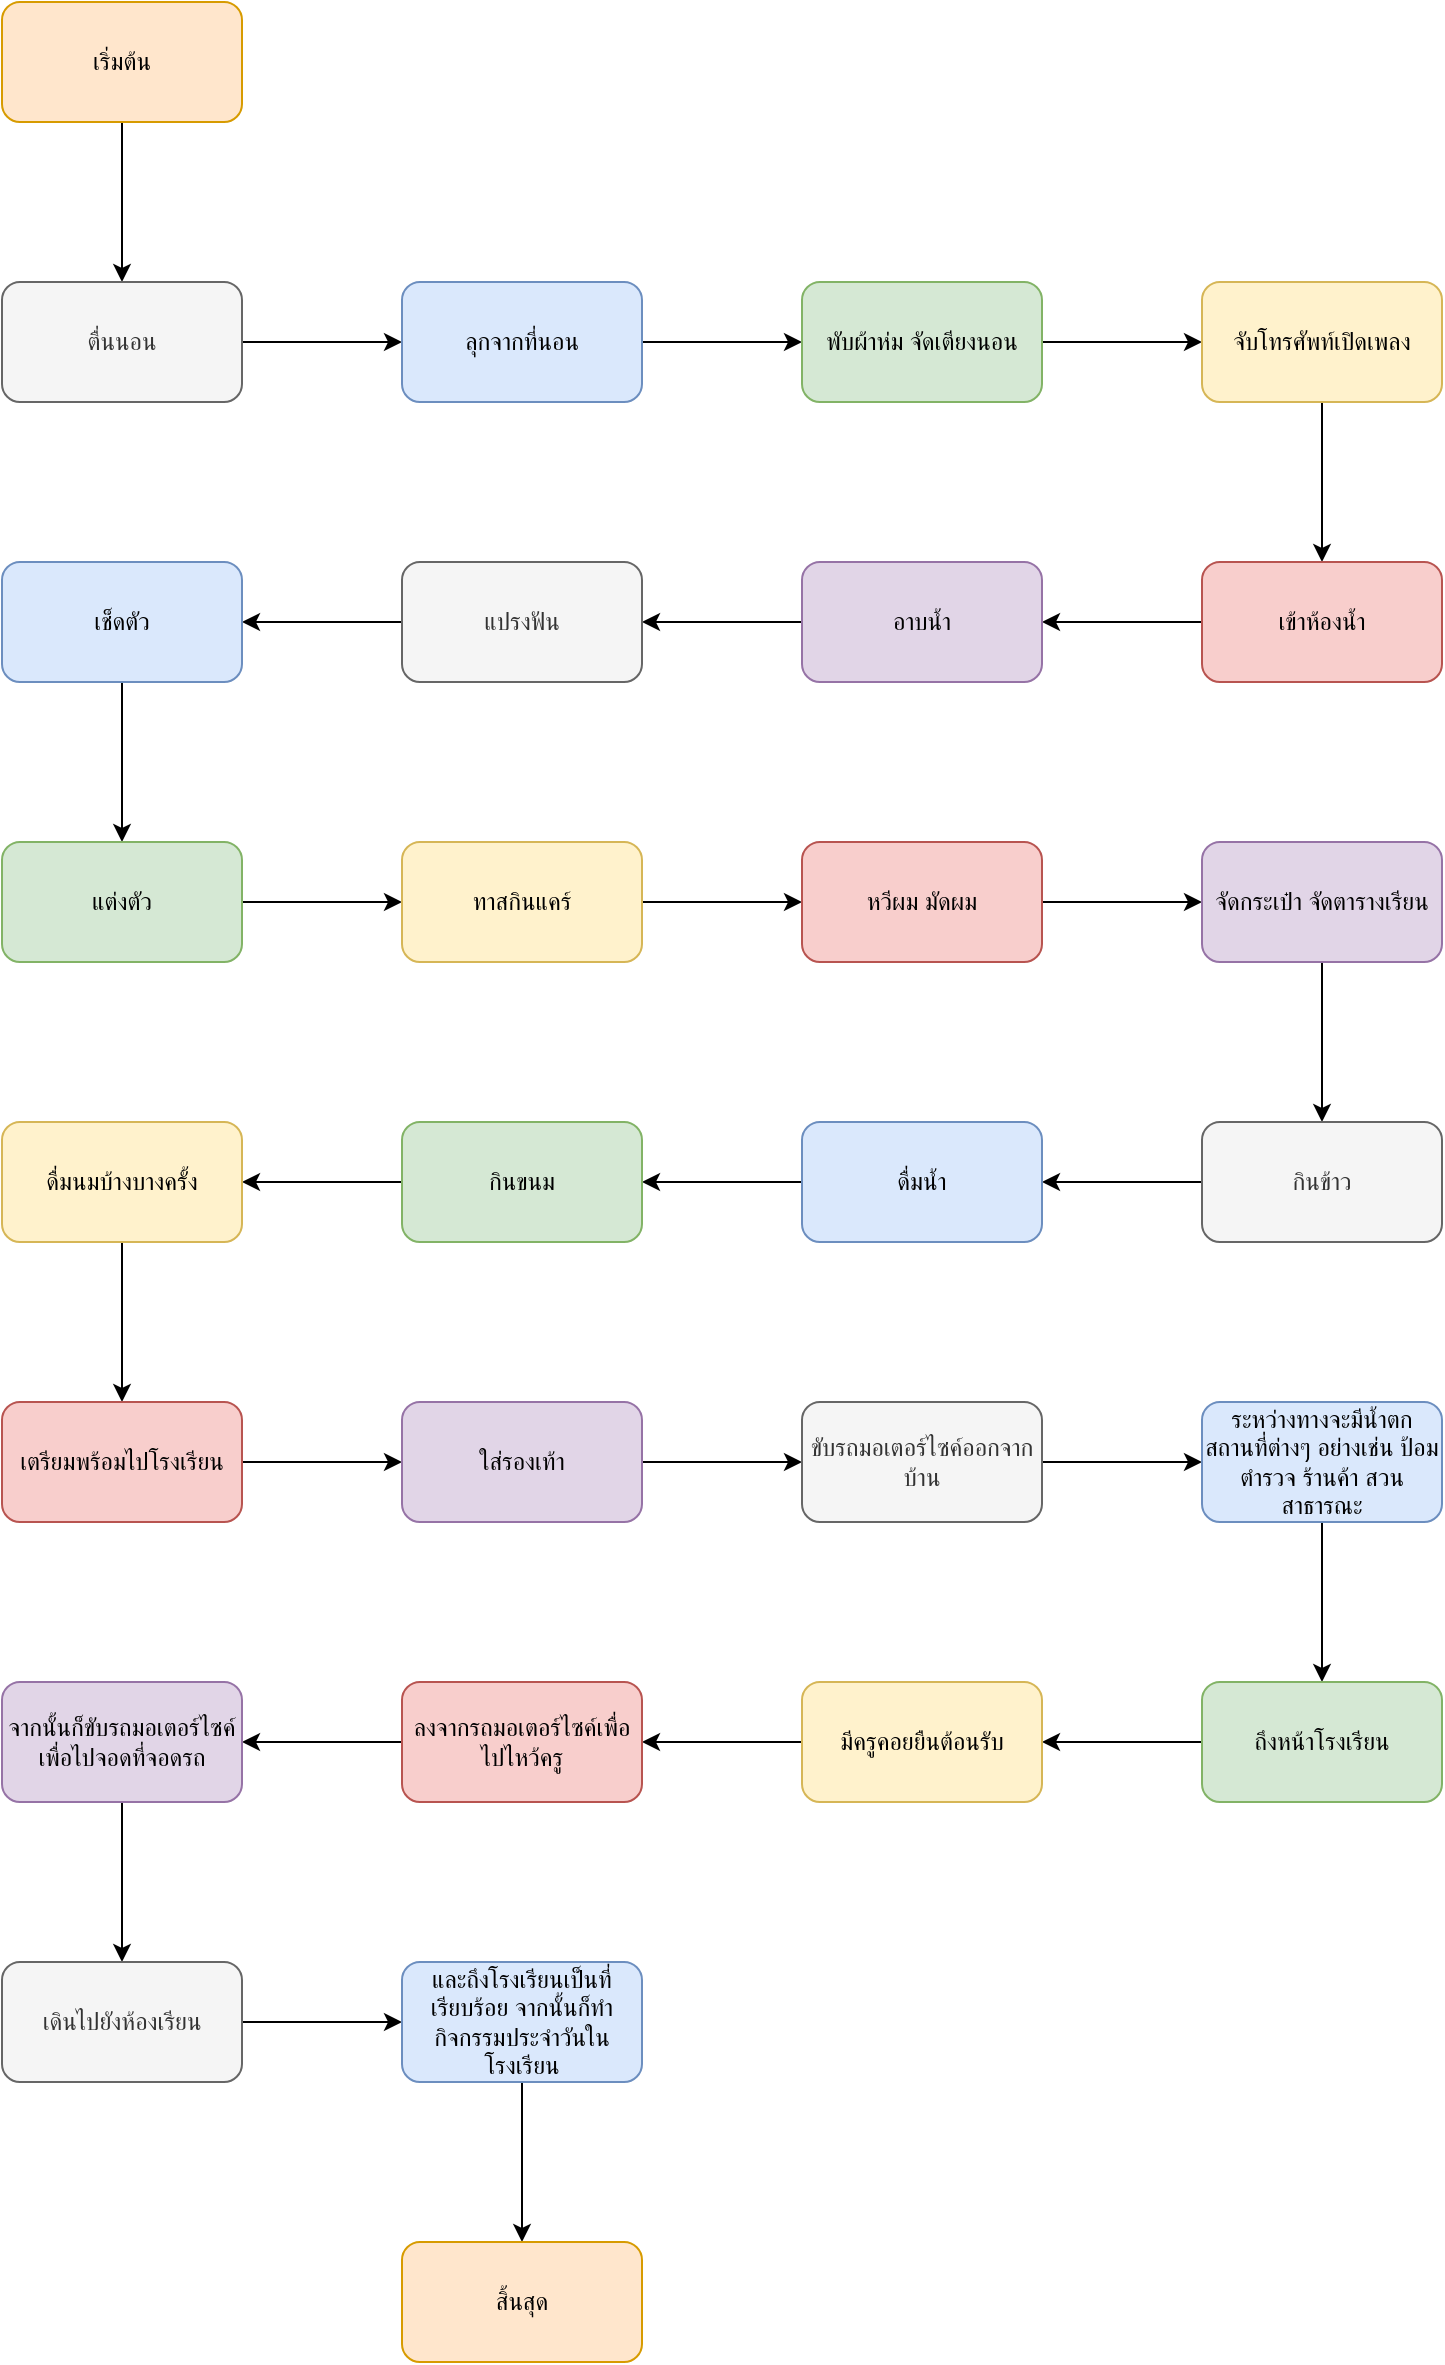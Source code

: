 <mxfile version="20.6.0" type="github">
  <diagram id="p-s0YgaWZhXXMR0eOVGg" name="หน้า-1">
    <mxGraphModel dx="1447" dy="790" grid="1" gridSize="10" guides="1" tooltips="1" connect="1" arrows="1" fold="1" page="1" pageScale="1" pageWidth="827" pageHeight="1169" math="0" shadow="0">
      <root>
        <mxCell id="0" />
        <mxCell id="1" parent="0" />
        <mxCell id="9TROFiktMzXGWwMeYh6z-3" value="" style="edgeStyle=orthogonalEdgeStyle;rounded=0;orthogonalLoop=1;jettySize=auto;html=1;" edge="1" parent="1" source="9TROFiktMzXGWwMeYh6z-1" target="9TROFiktMzXGWwMeYh6z-2">
          <mxGeometry relative="1" as="geometry" />
        </mxCell>
        <mxCell id="9TROFiktMzXGWwMeYh6z-1" value="เริ่มต้น" style="rounded=1;whiteSpace=wrap;html=1;fillColor=#ffe6cc;strokeColor=#d79b00;" vertex="1" parent="1">
          <mxGeometry x="60" y="50" width="120" height="60" as="geometry" />
        </mxCell>
        <mxCell id="9TROFiktMzXGWwMeYh6z-5" value="" style="edgeStyle=orthogonalEdgeStyle;rounded=0;orthogonalLoop=1;jettySize=auto;html=1;" edge="1" parent="1" source="9TROFiktMzXGWwMeYh6z-2" target="9TROFiktMzXGWwMeYh6z-4">
          <mxGeometry relative="1" as="geometry" />
        </mxCell>
        <mxCell id="9TROFiktMzXGWwMeYh6z-2" value="ตื่นนอน" style="whiteSpace=wrap;html=1;rounded=1;fillColor=#f5f5f5;fontColor=#333333;strokeColor=#666666;" vertex="1" parent="1">
          <mxGeometry x="60" y="190" width="120" height="60" as="geometry" />
        </mxCell>
        <mxCell id="9TROFiktMzXGWwMeYh6z-7" value="" style="edgeStyle=orthogonalEdgeStyle;rounded=0;orthogonalLoop=1;jettySize=auto;html=1;" edge="1" parent="1" source="9TROFiktMzXGWwMeYh6z-4" target="9TROFiktMzXGWwMeYh6z-6">
          <mxGeometry relative="1" as="geometry" />
        </mxCell>
        <mxCell id="9TROFiktMzXGWwMeYh6z-4" value="ลุกจากที่นอน" style="whiteSpace=wrap;html=1;rounded=1;fillColor=#dae8fc;strokeColor=#6c8ebf;" vertex="1" parent="1">
          <mxGeometry x="260" y="190" width="120" height="60" as="geometry" />
        </mxCell>
        <mxCell id="9TROFiktMzXGWwMeYh6z-9" value="" style="edgeStyle=orthogonalEdgeStyle;rounded=0;orthogonalLoop=1;jettySize=auto;html=1;" edge="1" parent="1" source="9TROFiktMzXGWwMeYh6z-6" target="9TROFiktMzXGWwMeYh6z-8">
          <mxGeometry relative="1" as="geometry" />
        </mxCell>
        <mxCell id="9TROFiktMzXGWwMeYh6z-6" value="พับผ้าห่ม จัดเตียงนอน" style="whiteSpace=wrap;html=1;rounded=1;fillColor=#d5e8d4;strokeColor=#82b366;" vertex="1" parent="1">
          <mxGeometry x="460" y="190" width="120" height="60" as="geometry" />
        </mxCell>
        <mxCell id="9TROFiktMzXGWwMeYh6z-11" value="" style="edgeStyle=orthogonalEdgeStyle;rounded=0;orthogonalLoop=1;jettySize=auto;html=1;" edge="1" parent="1" source="9TROFiktMzXGWwMeYh6z-8" target="9TROFiktMzXGWwMeYh6z-10">
          <mxGeometry relative="1" as="geometry" />
        </mxCell>
        <mxCell id="9TROFiktMzXGWwMeYh6z-8" value="จับโทรศัพท์เปิดเพลง" style="whiteSpace=wrap;html=1;rounded=1;fillColor=#fff2cc;strokeColor=#d6b656;" vertex="1" parent="1">
          <mxGeometry x="660" y="190" width="120" height="60" as="geometry" />
        </mxCell>
        <mxCell id="9TROFiktMzXGWwMeYh6z-13" value="" style="edgeStyle=orthogonalEdgeStyle;rounded=0;orthogonalLoop=1;jettySize=auto;html=1;" edge="1" parent="1" source="9TROFiktMzXGWwMeYh6z-10" target="9TROFiktMzXGWwMeYh6z-12">
          <mxGeometry relative="1" as="geometry" />
        </mxCell>
        <mxCell id="9TROFiktMzXGWwMeYh6z-10" value="เข้าห้องน้ำ" style="whiteSpace=wrap;html=1;rounded=1;fillColor=#f8cecc;strokeColor=#b85450;" vertex="1" parent="1">
          <mxGeometry x="660" y="330" width="120" height="60" as="geometry" />
        </mxCell>
        <mxCell id="9TROFiktMzXGWwMeYh6z-15" value="" style="edgeStyle=orthogonalEdgeStyle;rounded=0;orthogonalLoop=1;jettySize=auto;html=1;" edge="1" parent="1" source="9TROFiktMzXGWwMeYh6z-12" target="9TROFiktMzXGWwMeYh6z-14">
          <mxGeometry relative="1" as="geometry" />
        </mxCell>
        <mxCell id="9TROFiktMzXGWwMeYh6z-12" value="อาบน้ำ" style="whiteSpace=wrap;html=1;rounded=1;fillColor=#e1d5e7;strokeColor=#9673a6;" vertex="1" parent="1">
          <mxGeometry x="460" y="330" width="120" height="60" as="geometry" />
        </mxCell>
        <mxCell id="9TROFiktMzXGWwMeYh6z-17" value="" style="edgeStyle=orthogonalEdgeStyle;rounded=0;orthogonalLoop=1;jettySize=auto;html=1;" edge="1" parent="1" source="9TROFiktMzXGWwMeYh6z-14" target="9TROFiktMzXGWwMeYh6z-16">
          <mxGeometry relative="1" as="geometry" />
        </mxCell>
        <mxCell id="9TROFiktMzXGWwMeYh6z-14" value="แปรงฟัน" style="whiteSpace=wrap;html=1;rounded=1;fillColor=#f5f5f5;fontColor=#333333;strokeColor=#666666;" vertex="1" parent="1">
          <mxGeometry x="260" y="330" width="120" height="60" as="geometry" />
        </mxCell>
        <mxCell id="9TROFiktMzXGWwMeYh6z-19" value="" style="edgeStyle=orthogonalEdgeStyle;rounded=0;orthogonalLoop=1;jettySize=auto;html=1;" edge="1" parent="1" source="9TROFiktMzXGWwMeYh6z-16" target="9TROFiktMzXGWwMeYh6z-18">
          <mxGeometry relative="1" as="geometry" />
        </mxCell>
        <mxCell id="9TROFiktMzXGWwMeYh6z-16" value="เช็ดตัว" style="whiteSpace=wrap;html=1;rounded=1;fillColor=#dae8fc;strokeColor=#6c8ebf;" vertex="1" parent="1">
          <mxGeometry x="60" y="330" width="120" height="60" as="geometry" />
        </mxCell>
        <mxCell id="9TROFiktMzXGWwMeYh6z-21" value="" style="edgeStyle=orthogonalEdgeStyle;rounded=0;orthogonalLoop=1;jettySize=auto;html=1;" edge="1" parent="1" source="9TROFiktMzXGWwMeYh6z-18" target="9TROFiktMzXGWwMeYh6z-20">
          <mxGeometry relative="1" as="geometry" />
        </mxCell>
        <mxCell id="9TROFiktMzXGWwMeYh6z-18" value="แต่งตัว" style="whiteSpace=wrap;html=1;rounded=1;fillColor=#d5e8d4;strokeColor=#82b366;" vertex="1" parent="1">
          <mxGeometry x="60" y="470" width="120" height="60" as="geometry" />
        </mxCell>
        <mxCell id="9TROFiktMzXGWwMeYh6z-23" value="" style="edgeStyle=orthogonalEdgeStyle;rounded=0;orthogonalLoop=1;jettySize=auto;html=1;" edge="1" parent="1" source="9TROFiktMzXGWwMeYh6z-20" target="9TROFiktMzXGWwMeYh6z-22">
          <mxGeometry relative="1" as="geometry" />
        </mxCell>
        <mxCell id="9TROFiktMzXGWwMeYh6z-20" value="ทาสกินแคร์" style="whiteSpace=wrap;html=1;rounded=1;fillColor=#fff2cc;strokeColor=#d6b656;" vertex="1" parent="1">
          <mxGeometry x="260" y="470" width="120" height="60" as="geometry" />
        </mxCell>
        <mxCell id="9TROFiktMzXGWwMeYh6z-25" value="" style="edgeStyle=orthogonalEdgeStyle;rounded=0;orthogonalLoop=1;jettySize=auto;html=1;" edge="1" parent="1" source="9TROFiktMzXGWwMeYh6z-22" target="9TROFiktMzXGWwMeYh6z-24">
          <mxGeometry relative="1" as="geometry" />
        </mxCell>
        <mxCell id="9TROFiktMzXGWwMeYh6z-22" value="หวีผม มัดผม" style="whiteSpace=wrap;html=1;rounded=1;fillColor=#f8cecc;strokeColor=#b85450;" vertex="1" parent="1">
          <mxGeometry x="460" y="470" width="120" height="60" as="geometry" />
        </mxCell>
        <mxCell id="9TROFiktMzXGWwMeYh6z-27" value="" style="edgeStyle=orthogonalEdgeStyle;rounded=0;orthogonalLoop=1;jettySize=auto;html=1;" edge="1" parent="1" source="9TROFiktMzXGWwMeYh6z-24" target="9TROFiktMzXGWwMeYh6z-26">
          <mxGeometry relative="1" as="geometry" />
        </mxCell>
        <mxCell id="9TROFiktMzXGWwMeYh6z-24" value="จัดกระเป๋า จัดตารางเรียน" style="whiteSpace=wrap;html=1;rounded=1;fillColor=#e1d5e7;strokeColor=#9673a6;" vertex="1" parent="1">
          <mxGeometry x="660" y="470" width="120" height="60" as="geometry" />
        </mxCell>
        <mxCell id="9TROFiktMzXGWwMeYh6z-29" value="" style="edgeStyle=orthogonalEdgeStyle;rounded=0;orthogonalLoop=1;jettySize=auto;html=1;" edge="1" parent="1" source="9TROFiktMzXGWwMeYh6z-26" target="9TROFiktMzXGWwMeYh6z-28">
          <mxGeometry relative="1" as="geometry" />
        </mxCell>
        <mxCell id="9TROFiktMzXGWwMeYh6z-26" value="กินข้าว" style="whiteSpace=wrap;html=1;rounded=1;fillColor=#f5f5f5;fontColor=#333333;strokeColor=#666666;" vertex="1" parent="1">
          <mxGeometry x="660" y="610" width="120" height="60" as="geometry" />
        </mxCell>
        <mxCell id="9TROFiktMzXGWwMeYh6z-31" value="" style="edgeStyle=orthogonalEdgeStyle;rounded=0;orthogonalLoop=1;jettySize=auto;html=1;" edge="1" parent="1" source="9TROFiktMzXGWwMeYh6z-28" target="9TROFiktMzXGWwMeYh6z-30">
          <mxGeometry relative="1" as="geometry" />
        </mxCell>
        <mxCell id="9TROFiktMzXGWwMeYh6z-28" value="ดื่มน้ำ" style="whiteSpace=wrap;html=1;rounded=1;fillColor=#dae8fc;strokeColor=#6c8ebf;" vertex="1" parent="1">
          <mxGeometry x="460" y="610" width="120" height="60" as="geometry" />
        </mxCell>
        <mxCell id="9TROFiktMzXGWwMeYh6z-33" value="" style="edgeStyle=orthogonalEdgeStyle;rounded=0;orthogonalLoop=1;jettySize=auto;html=1;" edge="1" parent="1" source="9TROFiktMzXGWwMeYh6z-30" target="9TROFiktMzXGWwMeYh6z-32">
          <mxGeometry relative="1" as="geometry" />
        </mxCell>
        <mxCell id="9TROFiktMzXGWwMeYh6z-30" value="กินขนม" style="whiteSpace=wrap;html=1;rounded=1;fillColor=#d5e8d4;strokeColor=#82b366;" vertex="1" parent="1">
          <mxGeometry x="260" y="610" width="120" height="60" as="geometry" />
        </mxCell>
        <mxCell id="9TROFiktMzXGWwMeYh6z-35" value="" style="edgeStyle=orthogonalEdgeStyle;rounded=0;orthogonalLoop=1;jettySize=auto;html=1;" edge="1" parent="1" source="9TROFiktMzXGWwMeYh6z-32" target="9TROFiktMzXGWwMeYh6z-34">
          <mxGeometry relative="1" as="geometry" />
        </mxCell>
        <mxCell id="9TROFiktMzXGWwMeYh6z-32" value="ดื่มนมบ้างบางครั้ง" style="whiteSpace=wrap;html=1;rounded=1;fillColor=#fff2cc;strokeColor=#d6b656;" vertex="1" parent="1">
          <mxGeometry x="60" y="610" width="120" height="60" as="geometry" />
        </mxCell>
        <mxCell id="9TROFiktMzXGWwMeYh6z-37" value="" style="edgeStyle=orthogonalEdgeStyle;rounded=0;orthogonalLoop=1;jettySize=auto;html=1;" edge="1" parent="1" source="9TROFiktMzXGWwMeYh6z-34" target="9TROFiktMzXGWwMeYh6z-36">
          <mxGeometry relative="1" as="geometry" />
        </mxCell>
        <mxCell id="9TROFiktMzXGWwMeYh6z-34" value="เตรียมพร้อมไปโรงเรียน" style="whiteSpace=wrap;html=1;rounded=1;fillColor=#f8cecc;strokeColor=#b85450;" vertex="1" parent="1">
          <mxGeometry x="60" y="750" width="120" height="60" as="geometry" />
        </mxCell>
        <mxCell id="9TROFiktMzXGWwMeYh6z-39" value="" style="edgeStyle=orthogonalEdgeStyle;rounded=0;orthogonalLoop=1;jettySize=auto;html=1;" edge="1" parent="1" source="9TROFiktMzXGWwMeYh6z-36" target="9TROFiktMzXGWwMeYh6z-38">
          <mxGeometry relative="1" as="geometry" />
        </mxCell>
        <mxCell id="9TROFiktMzXGWwMeYh6z-36" value="ใส่รองเท้า" style="whiteSpace=wrap;html=1;rounded=1;fillColor=#e1d5e7;strokeColor=#9673a6;" vertex="1" parent="1">
          <mxGeometry x="260" y="750" width="120" height="60" as="geometry" />
        </mxCell>
        <mxCell id="9TROFiktMzXGWwMeYh6z-41" value="" style="edgeStyle=orthogonalEdgeStyle;rounded=0;orthogonalLoop=1;jettySize=auto;html=1;" edge="1" parent="1" source="9TROFiktMzXGWwMeYh6z-38" target="9TROFiktMzXGWwMeYh6z-40">
          <mxGeometry relative="1" as="geometry" />
        </mxCell>
        <mxCell id="9TROFiktMzXGWwMeYh6z-38" value="ขับรถมอเตอร์ไซค์ออกจากบ้าน" style="whiteSpace=wrap;html=1;rounded=1;fillColor=#f5f5f5;fontColor=#333333;strokeColor=#666666;" vertex="1" parent="1">
          <mxGeometry x="460" y="750" width="120" height="60" as="geometry" />
        </mxCell>
        <mxCell id="9TROFiktMzXGWwMeYh6z-43" value="" style="edgeStyle=orthogonalEdgeStyle;rounded=0;orthogonalLoop=1;jettySize=auto;html=1;" edge="1" parent="1" source="9TROFiktMzXGWwMeYh6z-40" target="9TROFiktMzXGWwMeYh6z-42">
          <mxGeometry relative="1" as="geometry" />
        </mxCell>
        <mxCell id="9TROFiktMzXGWwMeYh6z-40" value="ระหว่างทางจะมีน้ำตก สถานที่ต่างๆ อย่างเช่น ป้อมตำรวจ ร้านค้า สวนสาธารณะ" style="whiteSpace=wrap;html=1;rounded=1;fillColor=#dae8fc;strokeColor=#6c8ebf;" vertex="1" parent="1">
          <mxGeometry x="660" y="750" width="120" height="60" as="geometry" />
        </mxCell>
        <mxCell id="9TROFiktMzXGWwMeYh6z-45" value="" style="edgeStyle=orthogonalEdgeStyle;rounded=0;orthogonalLoop=1;jettySize=auto;html=1;" edge="1" parent="1" source="9TROFiktMzXGWwMeYh6z-42" target="9TROFiktMzXGWwMeYh6z-44">
          <mxGeometry relative="1" as="geometry" />
        </mxCell>
        <mxCell id="9TROFiktMzXGWwMeYh6z-42" value="ถึงหน้าโรงเรียน" style="whiteSpace=wrap;html=1;rounded=1;fillColor=#d5e8d4;strokeColor=#82b366;" vertex="1" parent="1">
          <mxGeometry x="660" y="890" width="120" height="60" as="geometry" />
        </mxCell>
        <mxCell id="9TROFiktMzXGWwMeYh6z-55" value="" style="edgeStyle=orthogonalEdgeStyle;rounded=0;orthogonalLoop=1;jettySize=auto;html=1;" edge="1" parent="1" source="9TROFiktMzXGWwMeYh6z-44" target="9TROFiktMzXGWwMeYh6z-54">
          <mxGeometry relative="1" as="geometry" />
        </mxCell>
        <mxCell id="9TROFiktMzXGWwMeYh6z-44" value="มีครูคอยยืนต้อนรับ" style="whiteSpace=wrap;html=1;rounded=1;fillColor=#fff2cc;strokeColor=#d6b656;" vertex="1" parent="1">
          <mxGeometry x="460" y="890" width="120" height="60" as="geometry" />
        </mxCell>
        <mxCell id="9TROFiktMzXGWwMeYh6z-57" value="" style="edgeStyle=orthogonalEdgeStyle;rounded=0;orthogonalLoop=1;jettySize=auto;html=1;" edge="1" parent="1" source="9TROFiktMzXGWwMeYh6z-54" target="9TROFiktMzXGWwMeYh6z-56">
          <mxGeometry relative="1" as="geometry" />
        </mxCell>
        <mxCell id="9TROFiktMzXGWwMeYh6z-54" value="ลงจากรถมอเตอร์ไซค์เพื่อไปไหว้ครู" style="whiteSpace=wrap;html=1;rounded=1;fillColor=#f8cecc;strokeColor=#b85450;" vertex="1" parent="1">
          <mxGeometry x="260" y="890" width="120" height="60" as="geometry" />
        </mxCell>
        <mxCell id="9TROFiktMzXGWwMeYh6z-59" value="" style="edgeStyle=orthogonalEdgeStyle;rounded=0;orthogonalLoop=1;jettySize=auto;html=1;" edge="1" parent="1" source="9TROFiktMzXGWwMeYh6z-56" target="9TROFiktMzXGWwMeYh6z-58">
          <mxGeometry relative="1" as="geometry" />
        </mxCell>
        <mxCell id="9TROFiktMzXGWwMeYh6z-56" value="จากนั้นก็ขับรถมอเตอร์ไซค์เพื่อไปจอดที่จอดรถ" style="whiteSpace=wrap;html=1;rounded=1;fillColor=#e1d5e7;strokeColor=#9673a6;" vertex="1" parent="1">
          <mxGeometry x="60" y="890" width="120" height="60" as="geometry" />
        </mxCell>
        <mxCell id="9TROFiktMzXGWwMeYh6z-61" value="" style="edgeStyle=orthogonalEdgeStyle;rounded=0;orthogonalLoop=1;jettySize=auto;html=1;" edge="1" parent="1" source="9TROFiktMzXGWwMeYh6z-58" target="9TROFiktMzXGWwMeYh6z-60">
          <mxGeometry relative="1" as="geometry" />
        </mxCell>
        <mxCell id="9TROFiktMzXGWwMeYh6z-58" value="เดินไปยังห้องเรียน" style="whiteSpace=wrap;html=1;rounded=1;fillColor=#f5f5f5;fontColor=#333333;strokeColor=#666666;" vertex="1" parent="1">
          <mxGeometry x="60" y="1030" width="120" height="60" as="geometry" />
        </mxCell>
        <mxCell id="9TROFiktMzXGWwMeYh6z-63" value="" style="edgeStyle=orthogonalEdgeStyle;rounded=0;orthogonalLoop=1;jettySize=auto;html=1;" edge="1" parent="1" source="9TROFiktMzXGWwMeYh6z-60" target="9TROFiktMzXGWwMeYh6z-62">
          <mxGeometry relative="1" as="geometry" />
        </mxCell>
        <mxCell id="9TROFiktMzXGWwMeYh6z-60" value="และถึงโรงเรียนเป็นที่เรียบร้อย จากนั้นก็ทำกิจกรรมประจำวันในโรงเรียน" style="whiteSpace=wrap;html=1;rounded=1;fillColor=#dae8fc;strokeColor=#6c8ebf;" vertex="1" parent="1">
          <mxGeometry x="260" y="1030" width="120" height="60" as="geometry" />
        </mxCell>
        <mxCell id="9TROFiktMzXGWwMeYh6z-62" value="สิ้นสุด" style="whiteSpace=wrap;html=1;rounded=1;fillColor=#ffe6cc;strokeColor=#d79b00;" vertex="1" parent="1">
          <mxGeometry x="260" y="1170" width="120" height="60" as="geometry" />
        </mxCell>
      </root>
    </mxGraphModel>
  </diagram>
</mxfile>
